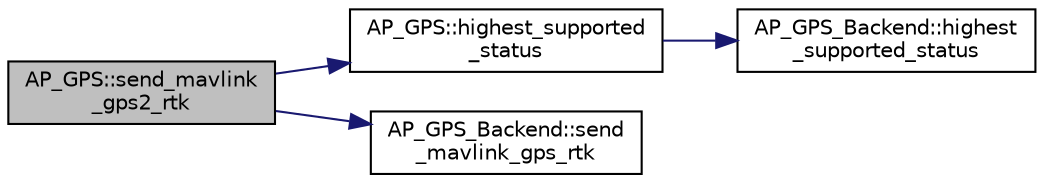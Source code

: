 digraph "AP_GPS::send_mavlink_gps2_rtk"
{
 // INTERACTIVE_SVG=YES
  edge [fontname="Helvetica",fontsize="10",labelfontname="Helvetica",labelfontsize="10"];
  node [fontname="Helvetica",fontsize="10",shape=record];
  rankdir="LR";
  Node1 [label="AP_GPS::send_mavlink\l_gps2_rtk",height=0.2,width=0.4,color="black", fillcolor="grey75", style="filled", fontcolor="black"];
  Node1 -> Node2 [color="midnightblue",fontsize="10",style="solid",fontname="Helvetica"];
  Node2 [label="AP_GPS::highest_supported\l_status",height=0.2,width=0.4,color="black", fillcolor="white", style="filled",URL="$classAP__GPS.html#a0a7edf82d077df0d203a0715c4fe24f5"];
  Node2 -> Node3 [color="midnightblue",fontsize="10",style="solid",fontname="Helvetica"];
  Node3 [label="AP_GPS_Backend::highest\l_supported_status",height=0.2,width=0.4,color="black", fillcolor="white", style="filled",URL="$classAP__GPS__Backend.html#a8c5b16c4ac289e283effa184eb9df9c8"];
  Node1 -> Node4 [color="midnightblue",fontsize="10",style="solid",fontname="Helvetica"];
  Node4 [label="AP_GPS_Backend::send\l_mavlink_gps_rtk",height=0.2,width=0.4,color="black", fillcolor="white", style="filled",URL="$classAP__GPS__Backend.html#a21ecae803fa5c6eaa9bc257840ce7031"];
}

